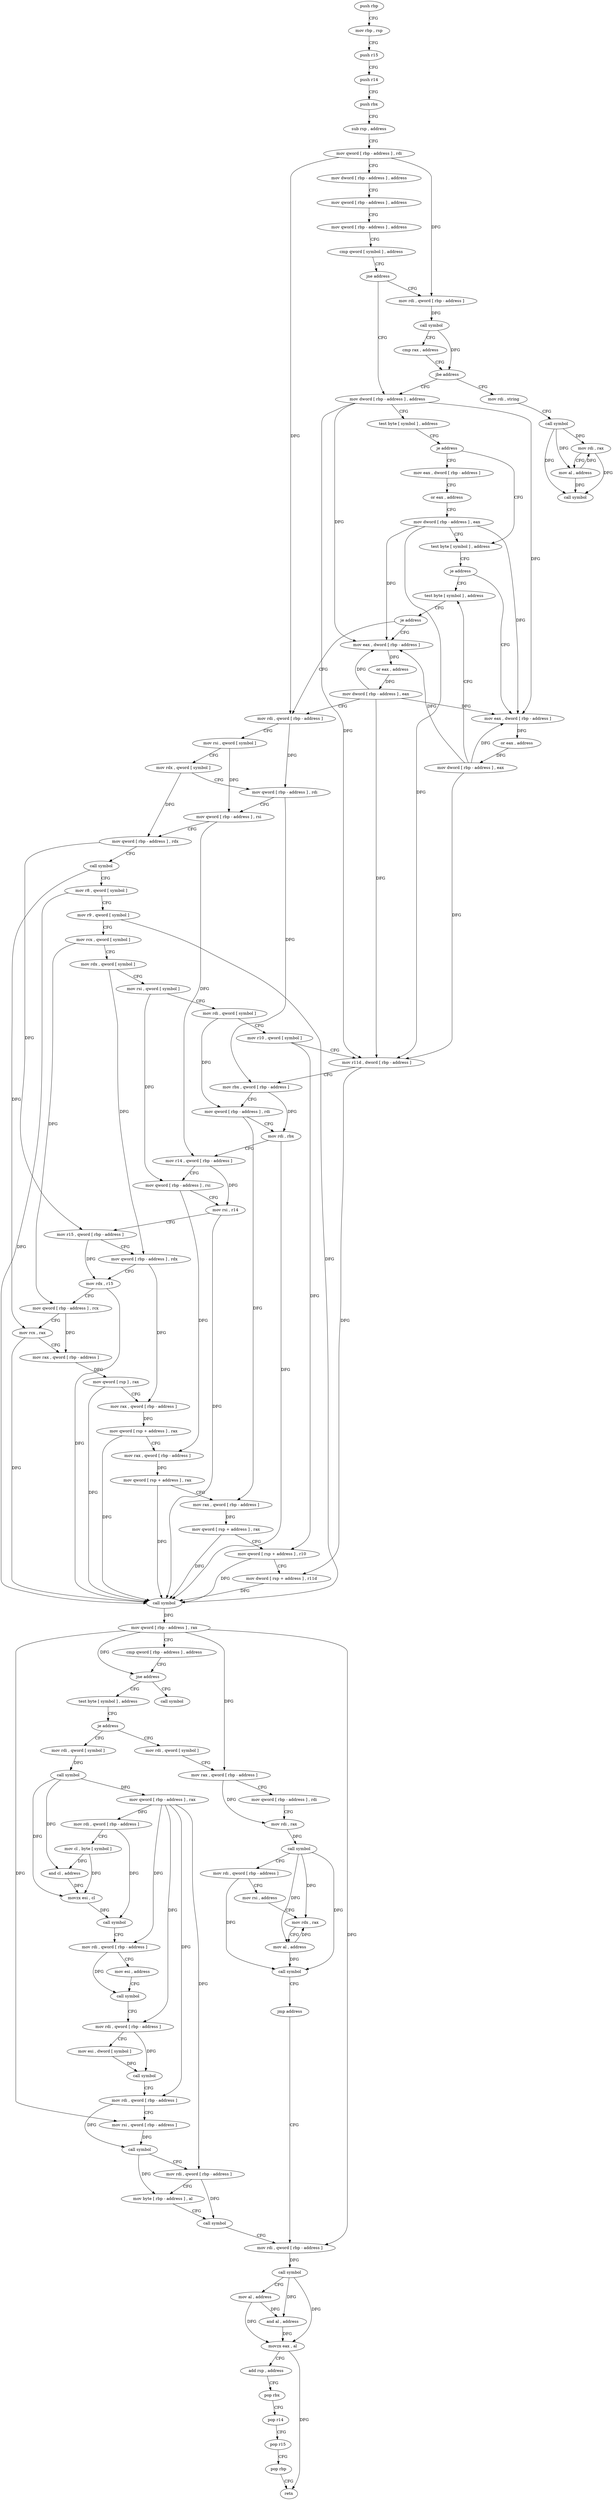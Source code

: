 digraph "func" {
"4220432" [label = "push rbp" ]
"4220433" [label = "mov rbp , rsp" ]
"4220436" [label = "push r15" ]
"4220438" [label = "push r14" ]
"4220440" [label = "push rbx" ]
"4220441" [label = "sub rsp , address" ]
"4220448" [label = "mov qword [ rbp - address ] , rdi" ]
"4220452" [label = "mov dword [ rbp - address ] , address" ]
"4220459" [label = "mov qword [ rbp - address ] , address" ]
"4220467" [label = "mov qword [ rbp - address ] , address" ]
"4220475" [label = "cmp qword [ symbol ] , address" ]
"4220484" [label = "jne address" ]
"4220534" [label = "mov dword [ rbp - address ] , address" ]
"4220490" [label = "mov rdi , qword [ rbp - address ]" ]
"4220541" [label = "test byte [ symbol ] , address" ]
"4220549" [label = "je address" ]
"4220564" [label = "test byte [ symbol ] , address" ]
"4220555" [label = "mov eax , dword [ rbp - address ]" ]
"4220494" [label = "call symbol" ]
"4220499" [label = "cmp rax , address" ]
"4220503" [label = "jbe address" ]
"4220509" [label = "mov rdi , string" ]
"4220572" [label = "je address" ]
"4220587" [label = "test byte [ symbol ] , address" ]
"4220578" [label = "mov eax , dword [ rbp - address ]" ]
"4220558" [label = "or eax , address" ]
"4220561" [label = "mov dword [ rbp - address ] , eax" ]
"4220519" [label = "call symbol" ]
"4220524" [label = "mov rdi , rax" ]
"4220527" [label = "mov al , address" ]
"4220529" [label = "call symbol" ]
"4220595" [label = "je address" ]
"4220610" [label = "mov rdi , qword [ rbp - address ]" ]
"4220601" [label = "mov eax , dword [ rbp - address ]" ]
"4220581" [label = "or eax , address" ]
"4220584" [label = "mov dword [ rbp - address ] , eax" ]
"4220614" [label = "mov rsi , qword [ symbol ]" ]
"4220622" [label = "mov rdx , qword [ symbol ]" ]
"4220630" [label = "mov qword [ rbp - address ] , rdi" ]
"4220634" [label = "mov qword [ rbp - address ] , rsi" ]
"4220638" [label = "mov qword [ rbp - address ] , rdx" ]
"4220642" [label = "call symbol" ]
"4220647" [label = "mov r8 , qword [ symbol ]" ]
"4220655" [label = "mov r9 , qword [ symbol ]" ]
"4220663" [label = "mov rcx , qword [ symbol ]" ]
"4220671" [label = "mov rdx , qword [ symbol ]" ]
"4220679" [label = "mov rsi , qword [ symbol ]" ]
"4220687" [label = "mov rdi , qword [ symbol ]" ]
"4220695" [label = "mov r10 , qword [ symbol ]" ]
"4220703" [label = "mov r11d , dword [ rbp - address ]" ]
"4220707" [label = "mov rbx , qword [ rbp - address ]" ]
"4220711" [label = "mov qword [ rbp - address ] , rdi" ]
"4220715" [label = "mov rdi , rbx" ]
"4220718" [label = "mov r14 , qword [ rbp - address ]" ]
"4220722" [label = "mov qword [ rbp - address ] , rsi" ]
"4220726" [label = "mov rsi , r14" ]
"4220729" [label = "mov r15 , qword [ rbp - address ]" ]
"4220733" [label = "mov qword [ rbp - address ] , rdx" ]
"4220737" [label = "mov rdx , r15" ]
"4220740" [label = "mov qword [ rbp - address ] , rcx" ]
"4220744" [label = "mov rcx , rax" ]
"4220747" [label = "mov rax , qword [ rbp - address ]" ]
"4220751" [label = "mov qword [ rsp ] , rax" ]
"4220755" [label = "mov rax , qword [ rbp - address ]" ]
"4220759" [label = "mov qword [ rsp + address ] , rax" ]
"4220764" [label = "mov rax , qword [ rbp - address ]" ]
"4220768" [label = "mov qword [ rsp + address ] , rax" ]
"4220773" [label = "mov rax , qword [ rbp - address ]" ]
"4220777" [label = "mov qword [ rsp + address ] , rax" ]
"4220782" [label = "mov qword [ rsp + address ] , r10" ]
"4220787" [label = "mov dword [ rsp + address ] , r11d" ]
"4220792" [label = "call symbol" ]
"4220797" [label = "mov qword [ rbp - address ] , rax" ]
"4220801" [label = "cmp qword [ rbp - address ] , address" ]
"4220806" [label = "jne address" ]
"4220817" [label = "test byte [ symbol ] , address" ]
"4220812" [label = "call symbol" ]
"4220604" [label = "or eax , address" ]
"4220607" [label = "mov dword [ rbp - address ] , eax" ]
"4220825" [label = "je address" ]
"4220884" [label = "mov rdi , qword [ symbol ]" ]
"4220831" [label = "mov rdi , qword [ symbol ]" ]
"4220892" [label = "call symbol" ]
"4220897" [label = "mov qword [ rbp - address ] , rax" ]
"4220901" [label = "mov rdi , qword [ rbp - address ]" ]
"4220905" [label = "mov cl , byte [ symbol ]" ]
"4220912" [label = "and cl , address" ]
"4220915" [label = "movzx esi , cl" ]
"4220918" [label = "call symbol" ]
"4220923" [label = "mov rdi , qword [ rbp - address ]" ]
"4220927" [label = "mov esi , address" ]
"4220932" [label = "call symbol" ]
"4220937" [label = "mov rdi , qword [ rbp - address ]" ]
"4220941" [label = "mov esi , dword [ symbol ]" ]
"4220948" [label = "call symbol" ]
"4220953" [label = "mov rdi , qword [ rbp - address ]" ]
"4220957" [label = "mov rsi , qword [ rbp - address ]" ]
"4220961" [label = "call symbol" ]
"4220966" [label = "mov rdi , qword [ rbp - address ]" ]
"4220970" [label = "mov byte [ rbp - address ] , al" ]
"4220976" [label = "call symbol" ]
"4220981" [label = "mov rdi , qword [ rbp - address ]" ]
"4220839" [label = "mov rax , qword [ rbp - address ]" ]
"4220843" [label = "mov qword [ rbp - address ] , rdi" ]
"4220847" [label = "mov rdi , rax" ]
"4220850" [label = "call symbol" ]
"4220855" [label = "mov rdi , qword [ rbp - address ]" ]
"4220859" [label = "mov rsi , address" ]
"4220869" [label = "mov rdx , rax" ]
"4220872" [label = "mov al , address" ]
"4220874" [label = "call symbol" ]
"4220879" [label = "jmp address" ]
"4220985" [label = "call symbol" ]
"4220990" [label = "mov al , address" ]
"4220992" [label = "and al , address" ]
"4220994" [label = "movzx eax , al" ]
"4220997" [label = "add rsp , address" ]
"4221004" [label = "pop rbx" ]
"4221005" [label = "pop r14" ]
"4221007" [label = "pop r15" ]
"4221009" [label = "pop rbp" ]
"4221010" [label = "retn" ]
"4220432" -> "4220433" [ label = "CFG" ]
"4220433" -> "4220436" [ label = "CFG" ]
"4220436" -> "4220438" [ label = "CFG" ]
"4220438" -> "4220440" [ label = "CFG" ]
"4220440" -> "4220441" [ label = "CFG" ]
"4220441" -> "4220448" [ label = "CFG" ]
"4220448" -> "4220452" [ label = "CFG" ]
"4220448" -> "4220490" [ label = "DFG" ]
"4220448" -> "4220610" [ label = "DFG" ]
"4220452" -> "4220459" [ label = "CFG" ]
"4220459" -> "4220467" [ label = "CFG" ]
"4220467" -> "4220475" [ label = "CFG" ]
"4220475" -> "4220484" [ label = "CFG" ]
"4220484" -> "4220534" [ label = "CFG" ]
"4220484" -> "4220490" [ label = "CFG" ]
"4220534" -> "4220541" [ label = "CFG" ]
"4220534" -> "4220578" [ label = "DFG" ]
"4220534" -> "4220703" [ label = "DFG" ]
"4220534" -> "4220601" [ label = "DFG" ]
"4220490" -> "4220494" [ label = "DFG" ]
"4220541" -> "4220549" [ label = "CFG" ]
"4220549" -> "4220564" [ label = "CFG" ]
"4220549" -> "4220555" [ label = "CFG" ]
"4220564" -> "4220572" [ label = "CFG" ]
"4220555" -> "4220558" [ label = "CFG" ]
"4220494" -> "4220499" [ label = "CFG" ]
"4220494" -> "4220503" [ label = "DFG" ]
"4220499" -> "4220503" [ label = "CFG" ]
"4220503" -> "4220534" [ label = "CFG" ]
"4220503" -> "4220509" [ label = "CFG" ]
"4220509" -> "4220519" [ label = "CFG" ]
"4220572" -> "4220587" [ label = "CFG" ]
"4220572" -> "4220578" [ label = "CFG" ]
"4220587" -> "4220595" [ label = "CFG" ]
"4220578" -> "4220581" [ label = "DFG" ]
"4220558" -> "4220561" [ label = "CFG" ]
"4220561" -> "4220564" [ label = "CFG" ]
"4220561" -> "4220578" [ label = "DFG" ]
"4220561" -> "4220703" [ label = "DFG" ]
"4220561" -> "4220601" [ label = "DFG" ]
"4220519" -> "4220524" [ label = "DFG" ]
"4220519" -> "4220527" [ label = "DFG" ]
"4220519" -> "4220529" [ label = "DFG" ]
"4220524" -> "4220527" [ label = "CFG" ]
"4220524" -> "4220529" [ label = "DFG" ]
"4220527" -> "4220529" [ label = "DFG" ]
"4220527" -> "4220524" [ label = "DFG" ]
"4220595" -> "4220610" [ label = "CFG" ]
"4220595" -> "4220601" [ label = "CFG" ]
"4220610" -> "4220614" [ label = "CFG" ]
"4220610" -> "4220630" [ label = "DFG" ]
"4220601" -> "4220604" [ label = "DFG" ]
"4220581" -> "4220584" [ label = "DFG" ]
"4220584" -> "4220587" [ label = "CFG" ]
"4220584" -> "4220578" [ label = "DFG" ]
"4220584" -> "4220703" [ label = "DFG" ]
"4220584" -> "4220601" [ label = "DFG" ]
"4220614" -> "4220622" [ label = "CFG" ]
"4220614" -> "4220634" [ label = "DFG" ]
"4220622" -> "4220630" [ label = "CFG" ]
"4220622" -> "4220638" [ label = "DFG" ]
"4220630" -> "4220634" [ label = "CFG" ]
"4220630" -> "4220707" [ label = "DFG" ]
"4220634" -> "4220638" [ label = "CFG" ]
"4220634" -> "4220718" [ label = "DFG" ]
"4220638" -> "4220642" [ label = "CFG" ]
"4220638" -> "4220729" [ label = "DFG" ]
"4220642" -> "4220647" [ label = "CFG" ]
"4220642" -> "4220744" [ label = "DFG" ]
"4220647" -> "4220655" [ label = "CFG" ]
"4220647" -> "4220792" [ label = "DFG" ]
"4220655" -> "4220663" [ label = "CFG" ]
"4220655" -> "4220792" [ label = "DFG" ]
"4220663" -> "4220671" [ label = "CFG" ]
"4220663" -> "4220740" [ label = "DFG" ]
"4220671" -> "4220679" [ label = "CFG" ]
"4220671" -> "4220733" [ label = "DFG" ]
"4220679" -> "4220687" [ label = "CFG" ]
"4220679" -> "4220722" [ label = "DFG" ]
"4220687" -> "4220695" [ label = "CFG" ]
"4220687" -> "4220711" [ label = "DFG" ]
"4220695" -> "4220703" [ label = "CFG" ]
"4220695" -> "4220782" [ label = "DFG" ]
"4220703" -> "4220707" [ label = "CFG" ]
"4220703" -> "4220787" [ label = "DFG" ]
"4220707" -> "4220711" [ label = "CFG" ]
"4220707" -> "4220715" [ label = "DFG" ]
"4220711" -> "4220715" [ label = "CFG" ]
"4220711" -> "4220773" [ label = "DFG" ]
"4220715" -> "4220718" [ label = "CFG" ]
"4220715" -> "4220792" [ label = "DFG" ]
"4220718" -> "4220722" [ label = "CFG" ]
"4220718" -> "4220726" [ label = "DFG" ]
"4220722" -> "4220726" [ label = "CFG" ]
"4220722" -> "4220764" [ label = "DFG" ]
"4220726" -> "4220729" [ label = "CFG" ]
"4220726" -> "4220792" [ label = "DFG" ]
"4220729" -> "4220733" [ label = "CFG" ]
"4220729" -> "4220737" [ label = "DFG" ]
"4220733" -> "4220737" [ label = "CFG" ]
"4220733" -> "4220755" [ label = "DFG" ]
"4220737" -> "4220740" [ label = "CFG" ]
"4220737" -> "4220792" [ label = "DFG" ]
"4220740" -> "4220744" [ label = "CFG" ]
"4220740" -> "4220747" [ label = "DFG" ]
"4220744" -> "4220747" [ label = "CFG" ]
"4220744" -> "4220792" [ label = "DFG" ]
"4220747" -> "4220751" [ label = "DFG" ]
"4220751" -> "4220755" [ label = "CFG" ]
"4220751" -> "4220792" [ label = "DFG" ]
"4220755" -> "4220759" [ label = "DFG" ]
"4220759" -> "4220764" [ label = "CFG" ]
"4220759" -> "4220792" [ label = "DFG" ]
"4220764" -> "4220768" [ label = "DFG" ]
"4220768" -> "4220773" [ label = "CFG" ]
"4220768" -> "4220792" [ label = "DFG" ]
"4220773" -> "4220777" [ label = "DFG" ]
"4220777" -> "4220782" [ label = "CFG" ]
"4220777" -> "4220792" [ label = "DFG" ]
"4220782" -> "4220787" [ label = "CFG" ]
"4220782" -> "4220792" [ label = "DFG" ]
"4220787" -> "4220792" [ label = "DFG" ]
"4220792" -> "4220797" [ label = "DFG" ]
"4220797" -> "4220801" [ label = "CFG" ]
"4220797" -> "4220806" [ label = "DFG" ]
"4220797" -> "4220957" [ label = "DFG" ]
"4220797" -> "4220839" [ label = "DFG" ]
"4220797" -> "4220981" [ label = "DFG" ]
"4220801" -> "4220806" [ label = "CFG" ]
"4220806" -> "4220817" [ label = "CFG" ]
"4220806" -> "4220812" [ label = "CFG" ]
"4220817" -> "4220825" [ label = "CFG" ]
"4220604" -> "4220607" [ label = "DFG" ]
"4220607" -> "4220610" [ label = "CFG" ]
"4220607" -> "4220578" [ label = "DFG" ]
"4220607" -> "4220703" [ label = "DFG" ]
"4220607" -> "4220601" [ label = "DFG" ]
"4220825" -> "4220884" [ label = "CFG" ]
"4220825" -> "4220831" [ label = "CFG" ]
"4220884" -> "4220892" [ label = "DFG" ]
"4220831" -> "4220839" [ label = "CFG" ]
"4220892" -> "4220897" [ label = "DFG" ]
"4220892" -> "4220912" [ label = "DFG" ]
"4220892" -> "4220915" [ label = "DFG" ]
"4220897" -> "4220901" [ label = "DFG" ]
"4220897" -> "4220923" [ label = "DFG" ]
"4220897" -> "4220937" [ label = "DFG" ]
"4220897" -> "4220953" [ label = "DFG" ]
"4220897" -> "4220966" [ label = "DFG" ]
"4220901" -> "4220905" [ label = "CFG" ]
"4220901" -> "4220918" [ label = "DFG" ]
"4220905" -> "4220912" [ label = "DFG" ]
"4220905" -> "4220915" [ label = "DFG" ]
"4220912" -> "4220915" [ label = "DFG" ]
"4220915" -> "4220918" [ label = "DFG" ]
"4220918" -> "4220923" [ label = "CFG" ]
"4220923" -> "4220927" [ label = "CFG" ]
"4220923" -> "4220932" [ label = "DFG" ]
"4220927" -> "4220932" [ label = "CFG" ]
"4220932" -> "4220937" [ label = "CFG" ]
"4220937" -> "4220941" [ label = "CFG" ]
"4220937" -> "4220948" [ label = "DFG" ]
"4220941" -> "4220948" [ label = "DFG" ]
"4220948" -> "4220953" [ label = "CFG" ]
"4220953" -> "4220957" [ label = "CFG" ]
"4220953" -> "4220961" [ label = "DFG" ]
"4220957" -> "4220961" [ label = "DFG" ]
"4220961" -> "4220966" [ label = "CFG" ]
"4220961" -> "4220970" [ label = "DFG" ]
"4220966" -> "4220970" [ label = "CFG" ]
"4220966" -> "4220976" [ label = "DFG" ]
"4220970" -> "4220976" [ label = "CFG" ]
"4220976" -> "4220981" [ label = "CFG" ]
"4220981" -> "4220985" [ label = "DFG" ]
"4220839" -> "4220843" [ label = "CFG" ]
"4220839" -> "4220847" [ label = "DFG" ]
"4220843" -> "4220847" [ label = "CFG" ]
"4220847" -> "4220850" [ label = "DFG" ]
"4220850" -> "4220855" [ label = "CFG" ]
"4220850" -> "4220869" [ label = "DFG" ]
"4220850" -> "4220872" [ label = "DFG" ]
"4220850" -> "4220874" [ label = "DFG" ]
"4220855" -> "4220859" [ label = "CFG" ]
"4220855" -> "4220874" [ label = "DFG" ]
"4220859" -> "4220869" [ label = "CFG" ]
"4220869" -> "4220872" [ label = "CFG" ]
"4220872" -> "4220874" [ label = "DFG" ]
"4220872" -> "4220869" [ label = "DFG" ]
"4220874" -> "4220879" [ label = "CFG" ]
"4220879" -> "4220981" [ label = "CFG" ]
"4220985" -> "4220990" [ label = "CFG" ]
"4220985" -> "4220992" [ label = "DFG" ]
"4220985" -> "4220994" [ label = "DFG" ]
"4220990" -> "4220992" [ label = "DFG" ]
"4220990" -> "4220994" [ label = "DFG" ]
"4220992" -> "4220994" [ label = "DFG" ]
"4220994" -> "4220997" [ label = "CFG" ]
"4220994" -> "4221010" [ label = "DFG" ]
"4220997" -> "4221004" [ label = "CFG" ]
"4221004" -> "4221005" [ label = "CFG" ]
"4221005" -> "4221007" [ label = "CFG" ]
"4221007" -> "4221009" [ label = "CFG" ]
"4221009" -> "4221010" [ label = "CFG" ]
}
